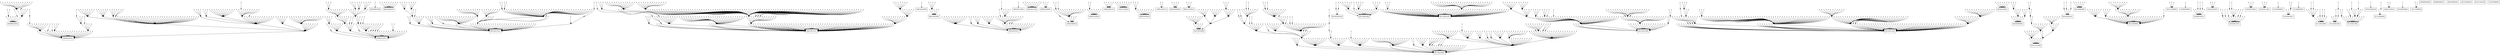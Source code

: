 digraph G {
node[shape=point];
concentrate=true;
"00000000010" -> "00000010010";
"00000000011" -> "00000010011";
"00000000100" -> "00000100110";
"00000000101" -> "00000100110";
"00000000110" -> "00000110110";
"00000000111" -> "00000110110";
"00000001000" -> "00010001000";
"00000001001" -> "00010001001";
"00000001010" -> "00000011010";
"00000001011" -> "00000011011";
"00000001100" -> "00010001110";
"00000001101" -> "00010001110";
"00000001110" -> "00000011110";
"00000001111" -> "00000011110";
"00000010000" -> "00010010000";
"00000010001" -> "00010010001";
"00000010100" -> "00010110010";
"00000010101" -> "00010110010";
"00000010110" -> "00000110010";
"00000010111" -> "00000110010";
"00000011000" -> "00010011000";
"00000011001" -> "00010011001";
"00000011010" -> "00010011010";
"00000011011" -> "00010011011";
"00000011100" -> "00010011010";
"00000011101" -> "00010011010";
"00000011110" -> "00010011010";
"00000011111" -> "00010011010";
"00000100000" -> "00000100001";
"00000100010" -> "00000110011";
"00000100011" -> "00000110011";
"00000100100" -> "00000100110";
"00000100101" -> "00000100111";
"00000100110" -> "00000110110";
"00000100111" -> "00000110111";
"00000101000" -> "00010001001";
"00000101001" -> "00010001001";
"00000101010" -> "00000011011";
"00000101011" -> "00000011011";
"00000101100" -> "00010101110";
"00000101101" -> "00010101111";
"00000101110" -> "00000111110";
"00000101111" -> "00000111111";
"00000110000" -> "00010110001";
"00000110001" -> "00010110001";
"00000110010" -> "00000110011";
"00000110100" -> "00010110010";
"00000110101" -> "00010110011";
"00000110110" -> "00000110010";
"00000110111" -> "00000110011";
"00000111000" -> "00010011001";
"00000111001" -> "00010011001";
"00000111010" -> "00010011011";
"00000111011" -> "00010011011";
"00000111100" -> "00010111010";
"00000111101" -> "00010111011";
"00000111110" -> "00010111010";
"00000111111" -> "00010111011";
"00001000000" -> "10001000000";
"00001000001" -> "10000000001";
"00001000010" -> "00001010010";
"00001000011" -> "00000010011";
"00001000100" -> "10001000110";
"00001000101" -> "10000000110";
"00001000110" -> "00001010110";
"00001000111" -> "00000010110";
"00001001000" -> "10010001000";
"00001001001" -> "10010001001";
"00001001010" -> "00000011010";
"00001001011" -> "00000011011";
"00001001100" -> "10010001110";
"00001001101" -> "10010001110";
"00001001110" -> "00000011110";
"00001001111" -> "00000011110";
"00001010000" -> "10011010000";
"00001010001" -> "10010010001";
"00001010011" -> "00000010011";
"00001010100" -> "10011010010";
"00001010101" -> "10010010010";
"00001010110" -> "00001010010";
"00001010111" -> "00000010010";
"00001011000" -> "10010011000";
"00001011001" -> "10010011001";
"00001011010" -> "00010011010";
"00001011011" -> "00010011011";
"00001011100" -> "10010011010";
"00001011101" -> "10010011010";
"00001011110" -> "00010011010";
"00001011111" -> "00010011010";
"00001100000" -> "10001000001";
"00001100001" -> "10000000001";
"00001100010" -> "00001010011";
"00001100011" -> "00000010011";
"00001100100" -> "10001100110";
"00001100101" -> "10000100111";
"00001100110" -> "00001110110";
"00001100111" -> "00000110111";
"00001101000" -> "10010001001";
"00001101001" -> "10010001001";
"00001101010" -> "00000011011";
"00001101011" -> "00000011011";
"00001101100" -> "10010001110";
"00001101101" -> "10010001111";
"00001101110" -> "00000011110";
"00001101111" -> "00000011111";
"00001110000" -> "10011010001";
"00001110001" -> "10010010001";
"00001110010" -> "00001010011";
"00001110011" -> "00000010011";
"00001110100" -> "10011110010";
"00001110101" -> "10010110011";
"00001110110" -> "00001110010";
"00001110111" -> "00000110011";
"00001111000" -> "10010011001";
"00001111001" -> "10010011001";
"00001111010" -> "00010011011";
"00001111011" -> "00010011011";
"00001111100" -> "10010011010";
"00001111101" -> "10010011011";
"00001111110" -> "00010011010";
"00001111111" -> "00010011011";
"00010000010" -> "00000010010";
"00010000011" -> "00000010011";
"00010000100" -> "00010000010";
"00010000101" -> "00010000010";
"00010000110" -> "00000010010";
"00010000111" -> "00000010010";
"00010001010" -> "00010011010";
"00010001011" -> "00010011011";
"00010001100" -> "00010001010";
"00010001101" -> "00010001010";
"00010001110" -> "00010011010";
"00010001111" -> "00010011010";
"00010010100" -> "00010010010";
"00010010101" -> "00010010010";
"00010010110" -> "00010010010";
"00010010111" -> "00010010010";
"00010011100" -> "00010011010";
"00010011101" -> "00010011010";
"00010011110" -> "00010011010";
"00010011111" -> "00010011010";
"00010100000" -> "00010000001";
"00010100001" -> "00010000001";
"00010100010" -> "00000010011";
"00010100011" -> "00000010011";
"00010100100" -> "00010100010";
"00010100101" -> "00010100011";
"00010100110" -> "00000110010";
"00010100111" -> "00000110011";
"00010101000" -> "00010001001";
"00010101001" -> "00010001001";
"00010101010" -> "00010011011";
"00010101011" -> "00010011011";
"00010101100" -> "00010001010";
"00010101101" -> "00010001011";
"00010101110" -> "00010011010";
"00010101111" -> "00010011011";
"00010110000" -> "00010010001";
"00010110001" -> "00010010001";
"00010110010" -> "00010010011";
"00010110011" -> "00010010011";
"00010110100" -> "00010110010";
"00010110101" -> "00010110011";
"00010110110" -> "00010110010";
"00010110111" -> "00010110011";
"00010111000" -> "00010011001";
"00010111001" -> "00010011001";
"00010111010" -> "00010011011";
"00010111011" -> "00010011011";
"00010111100" -> "00010011010";
"00010111101" -> "00010011011";
"00010111110" -> "00010011010";
"00010111111" -> "00010011011";
"00011000000" -> "10011000000";
"00011000001" -> "10010000001";
"00011000010" -> "00001010010";
"00011000011" -> "00000010011";
"00011000100" -> "10011000010";
"00011000101" -> "10010000010";
"00011000110" -> "00001010010";
"00011000111" -> "00000010010";
"00011001000" -> "10010001000";
"00011001001" -> "10010001001";
"00011001010" -> "00010011010";
"00011001011" -> "00010011011";
"00011001100" -> "10010001010";
"00011001101" -> "10010001010";
"00011001110" -> "00010011010";
"00011001111" -> "00010011010";
"00011010000" -> "10011010000";
"00011010001" -> "10010010001";
"00011010011" -> "00010010011";
"00011010100" -> "10011010010";
"00011010101" -> "10010010010";
"00011010110" -> "00011010010";
"00011010111" -> "00010010010";
"00011011000" -> "10010011000";
"00011011001" -> "10010011001";
"00011011010" -> "00010011010";
"00011011011" -> "00010011011";
"00011011100" -> "10010011010";
"00011011101" -> "10010011010";
"00011011110" -> "00010011010";
"00011011111" -> "00010011010";
"00011100000" -> "10011000001";
"00011100001" -> "10010000001";
"00011100010" -> "00001010011";
"00011100011" -> "00000010011";
"00011100100" -> "10011000010";
"00011100101" -> "10010000011";
"00011100110" -> "00001010010";
"00011100111" -> "00000010011";
"00011101000" -> "10010001001";
"00011101001" -> "10010001001";
"00011101010" -> "00010011011";
"00011101011" -> "00010011011";
"00011101100" -> "10010001010";
"00011101101" -> "10010001011";
"00011101110" -> "00010011010";
"00011101111" -> "00010011011";
"00011110000" -> "10011010001";
"00011110001" -> "10010010001";
"00011110010" -> "00011010011";
"00011110011" -> "00010010011";
"00011110100" -> "10011010010";
"00011110101" -> "10010010011";
"00011110110" -> "00011010010";
"00011110111" -> "00010010011";
"00011111000" -> "10010011001";
"00011111001" -> "10010011001";
"00011111010" -> "00010011011";
"00011111011" -> "00010011011";
"00011111100" -> "10010011010";
"00011111101" -> "10010011011";
"00011111110" -> "00010011010";
"00011111111" -> "00010011011";
"00100000010" -> "00100010000";
"00100000011" -> "00100010001";
"00100000100" -> "00100100100";
"00100000101" -> "00100100100";
"00100000110" -> "00100110110";
"00100000111" -> "00100110110";
"00100001000" -> "00110001000";
"00100001001" -> "00110001001";
"00100001010" -> "00100011000";
"00100001011" -> "00100011001";
"00100001100" -> "00110001100";
"00100001101" -> "00110001100";
"00100001110" -> "00100011110";
"00100001111" -> "00100011110";
"00100010000" -> "00110010000";
"00100010001" -> "00110010001";
"00100010010" -> "00100010000";
"00100010011" -> "00100010001";
"00100010100" -> "00110110000";
"00100010101" -> "00110110000";
"00100010110" -> "00100110010";
"00100010111" -> "00100110010";
"00100011000" -> "00110011000";
"00100011001" -> "00110011001";
"00100011010" -> "00110011000";
"00100011011" -> "00110011001";
"00100011100" -> "00110011000";
"00100011101" -> "00110011000";
"00100011110" -> "00110011010";
"00100011111" -> "00110011010";
"00100100000" -> "00100100001";
"00100100010" -> "00100110001";
"00100100011" -> "00100110001";
"00100100110" -> "00100110110";
"00100100111" -> "00100110111";
"00100101000" -> "00110001001";
"00100101001" -> "00110001001";
"00100101010" -> "00100011001";
"00100101011" -> "00100011001";
"00100101100" -> "00110101100";
"00100101101" -> "00110101101";
"00100101110" -> "00100111110";
"00100101111" -> "00100111111";
"00100110000" -> "00110110001";
"00100110001" -> "00110110001";
"00100110010" -> "00100110001";
"00100110011" -> "00100110001";
"00100110100" -> "00110110000";
"00100110101" -> "00110110001";
"00100110110" -> "00100110010";
"00100110111" -> "00100110011";
"00100111000" -> "00110011001";
"00100111001" -> "00110011001";
"00100111010" -> "00110011001";
"00100111011" -> "00110011001";
"00100111100" -> "00110111000";
"00100111101" -> "00110111001";
"00100111110" -> "00110111010";
"00100111111" -> "00110111011";
"00101000001" -> "00100000001";
"00101000010" -> "00101010000";
"00101000011" -> "00100010001";
"00101000101" -> "00100000100";
"00101000110" -> "00101010110";
"00101000111" -> "00100010110";
"00101001000" -> "00110001000";
"00101001001" -> "00110001001";
"00101001010" -> "00100011000";
"00101001011" -> "00100011001";
"00101001100" -> "00110001100";
"00101001101" -> "00110001100";
"00101001110" -> "00100011110";
"00101001111" -> "00100011110";
"00101010000" -> "00111010000";
"00101010001" -> "00110010001";
"00101010010" -> "00101010000";
"00101010011" -> "00100010001";
"00101010100" -> "00111010000";
"00101010101" -> "00110010000";
"00101010110" -> "00101010010";
"00101010111" -> "00100010010";
"00101011000" -> "00110011000";
"00101011001" -> "00110011001";
"00101011010" -> "00110011000";
"00101011011" -> "00110011001";
"00101011100" -> "00110011000";
"00101011101" -> "00110011000";
"00101011110" -> "00110011010";
"00101011111" -> "00110011010";
"00101100000" -> "00101000001";
"00101100001" -> "00100000001";
"00101100010" -> "00101010001";
"00101100011" -> "00100010001";
"00101100101" -> "00100100101";
"00101100110" -> "00101110110";
"00101100111" -> "00100110111";
"00101101000" -> "00110001001";
"00101101001" -> "00110001001";
"00101101010" -> "00100011001";
"00101101011" -> "00100011001";
"00101101100" -> "00110001100";
"00101101101" -> "00110001101";
"00101101110" -> "00100011110";
"00101101111" -> "00100011111";
"00101110000" -> "00111010001";
"00101110001" -> "00110010001";
"00101110010" -> "00101010001";
"00101110011" -> "00100010001";
"00101110100" -> "00111110000";
"00101110101" -> "00110110001";
"00101110110" -> "00101110010";
"00101110111" -> "00100110011";
"00101111000" -> "00110011001";
"00101111001" -> "00110011001";
"00101111010" -> "00110011001";
"00101111011" -> "00110011001";
"00101111100" -> "00110011000";
"00101111101" -> "00110011001";
"00101111110" -> "00110011010";
"00101111111" -> "00110011011";
"00110000010" -> "00100010000";
"00110000011" -> "00100010001";
"00110000100" -> "00110000000";
"00110000101" -> "00110000000";
"00110000110" -> "00100010010";
"00110000111" -> "00100010010";
"00110001010" -> "00110011000";
"00110001011" -> "00110011001";
"00110001100" -> "00110001000";
"00110001101" -> "00110001000";
"00110001110" -> "00110011010";
"00110001111" -> "00110011010";
"00110010010" -> "00110010000";
"00110010011" -> "00110010001";
"00110010100" -> "00110010000";
"00110010101" -> "00110010000";
"00110010110" -> "00110010010";
"00110010111" -> "00110010010";
"00110011010" -> "00110011000";
"00110011011" -> "00110011001";
"00110011100" -> "00110011000";
"00110011101" -> "00110011000";
"00110011110" -> "00110011010";
"00110011111" -> "00110011010";
"00110100000" -> "00110000001";
"00110100001" -> "00110000001";
"00110100010" -> "00100010001";
"00110100011" -> "00100010001";
"00110100100" -> "00110100000";
"00110100101" -> "00110100001";
"00110100110" -> "00100110010";
"00110100111" -> "00100110011";
"00110101000" -> "00110001001";
"00110101001" -> "00110001001";
"00110101010" -> "00110011001";
"00110101011" -> "00110011001";
"00110101100" -> "00110001000";
"00110101101" -> "00110001001";
"00110101110" -> "00110011010";
"00110101111" -> "00110011011";
"00110110000" -> "00110010001";
"00110110001" -> "00110010001";
"00110110010" -> "00110010001";
"00110110011" -> "00110010001";
"00110110100" -> "00110110000";
"00110110101" -> "00110110001";
"00110110110" -> "00110110010";
"00110110111" -> "00110110011";
"00110111000" -> "00110011001";
"00110111001" -> "00110011001";
"00110111010" -> "00110011001";
"00110111011" -> "00110011001";
"00110111100" -> "00110011000";
"00110111101" -> "00110011001";
"00110111110" -> "00110011010";
"00110111111" -> "00110011011";
"00111000001" -> "00110000001";
"00111000010" -> "00101010000";
"00111000011" -> "00100010001";
"00111000100" -> "00111000000";
"00111000101" -> "00110000000";
"00111000110" -> "00101010010";
"00111000111" -> "00100010010";
"00111001000" -> "00110001000";
"00111001001" -> "00110001001";
"00111001010" -> "00110011000";
"00111001011" -> "00110011001";
"00111001100" -> "00110001000";
"00111001101" -> "00110001000";
"00111001110" -> "00110011010";
"00111001111" -> "00110011010";
"00111010001" -> "00110010001";
"00111010010" -> "00111010000";
"00111010011" -> "00110010001";
"00111010100" -> "00111010000";
"00111010101" -> "00110010000";
"00111010110" -> "00111010010";
"00111010111" -> "00110010010";
"00111011000" -> "00110011000";
"00111011001" -> "00110011001";
"00111011010" -> "00110011000";
"00111011011" -> "00110011001";
"00111011100" -> "00110011000";
"00111011101" -> "00110011000";
"00111011110" -> "00110011010";
"00111011111" -> "00110011010";
"00111100000" -> "00111000001";
"00111100001" -> "00110000001";
"00111100010" -> "00101010001";
"00111100011" -> "00100010001";
"00111100100" -> "00111000000";
"00111100101" -> "00110000001";
"00111100110" -> "00101010010";
"00111100111" -> "00100010011";
"00111101000" -> "00110001001";
"00111101001" -> "00110001001";
"00111101010" -> "00110011001";
"00111101011" -> "00110011001";
"00111101100" -> "00110001000";
"00111101101" -> "00110001001";
"00111101110" -> "00110011010";
"00111101111" -> "00110011011";
"00111110000" -> "00111010001";
"00111110001" -> "00110010001";
"00111110010" -> "00111010001";
"00111110011" -> "00110010001";
"00111110100" -> "00111010000";
"00111110101" -> "00110010001";
"00111110110" -> "00111010010";
"00111110111" -> "00110010011";
"00111111000" -> "00110011001";
"00111111001" -> "00110011001";
"00111111010" -> "00110011001";
"00111111011" -> "00110011001";
"00111111100" -> "00110011000";
"00111111101" -> "00110011001";
"00111111110" -> "00110011010";
"00111111111" -> "00110011011";
"01000000000" -> "01000000001";
"01000000010" -> "01000010011";
"01000000011" -> "01000010011";
"01000000100" -> "01000100110";
"01000000101" -> "01000100111";
"01000000110" -> "01000110110";
"01000000111" -> "01000110111";
"01000001000" -> "01010001001";
"01000001001" -> "01010001001";
"01000001010" -> "01000011011";
"01000001011" -> "01000011011";
"01000001100" -> "01010001110";
"01000001101" -> "01010001111";
"01000001110" -> "01000011110";
"01000001111" -> "01000011111";
"01000010000" -> "01010010001";
"01000010001" -> "01010010001";
"01000010010" -> "01000010011";
"01000010100" -> "01010110010";
"01000010101" -> "01010110011";
"01000010110" -> "01000110010";
"01000010111" -> "01000110011";
"01000011000" -> "01010011001";
"01000011001" -> "01010011001";
"01000011010" -> "01010011011";
"01000011011" -> "01010011011";
"01000011100" -> "01010011010";
"01000011101" -> "01010011011";
"01000011110" -> "01010011010";
"01000011111" -> "01010011011";
"01000100000" -> "00000100001";
"01000100001" -> "00000100001";
"01000100010" -> "00000110011";
"01000100011" -> "00000110011";
"01000100100" -> "00000100111";
"01000100101" -> "00000100111";
"01000100110" -> "00000110111";
"01000100111" -> "00000110111";
"01000101000" -> "00010001001";
"01000101001" -> "00010001001";
"01000101010" -> "00000011011";
"01000101011" -> "00000011011";
"01000101100" -> "00010101111";
"01000101101" -> "00010101111";
"01000101110" -> "00000111111";
"01000101111" -> "00000111111";
"01000110000" -> "00010110001";
"01000110001" -> "00010110001";
"01000110010" -> "00000110011";
"01000110011" -> "00000110011";
"01000110100" -> "00010110011";
"01000110101" -> "00010110011";
"01000110110" -> "00000110011";
"01000110111" -> "00000110011";
"01000111000" -> "00010011001";
"01000111001" -> "00010011001";
"01000111010" -> "00010011011";
"01000111011" -> "00010011011";
"01000111100" -> "00010111011";
"01000111101" -> "00010111011";
"01000111110" -> "00010111011";
"01000111111" -> "00010111011";
"01001000000" -> "10001000001";
"01001000001" -> "10000000001";
"01001000010" -> "00001010011";
"01001000011" -> "00000010011";
"01001000100" -> "10001000110";
"01001000101" -> "10000000111";
"01001000110" -> "00001010110";
"01001000111" -> "00000010111";
"01001001000" -> "10010001001";
"01001001001" -> "10010001001";
"01001001010" -> "00000011011";
"01001001011" -> "00000011011";
"01001001100" -> "10010001110";
"01001001101" -> "10010001111";
"01001001110" -> "00000011110";
"01001001111" -> "00000011111";
"01001010000" -> "10011010001";
"01001010001" -> "10010010001";
"01001010010" -> "00001010011";
"01001010011" -> "00000010011";
"01001010100" -> "10011010010";
"01001010101" -> "10010010011";
"01001010110" -> "00001010010";
"01001010111" -> "00000010011";
"01001011000" -> "10010011001";
"01001011001" -> "10010011001";
"01001011010" -> "00010011011";
"01001011011" -> "00010011011";
"01001011100" -> "10010011010";
"01001011101" -> "10010011011";
"01001011110" -> "00010011010";
"01001011111" -> "00010011011";
"01001100000" -> "10001000001";
"01001100001" -> "10000000001";
"01001100010" -> "00001010011";
"01001100011" -> "00000010011";
"01001100100" -> "10001100111";
"01001100101" -> "10000100111";
"01001100110" -> "00001110111";
"01001100111" -> "00000110111";
"01001101000" -> "10010001001";
"01001101001" -> "10010001001";
"01001101010" -> "00000011011";
"01001101011" -> "00000011011";
"01001101100" -> "10010001111";
"01001101101" -> "10010001111";
"01001101110" -> "00000011111";
"01001101111" -> "00000011111";
"01001110000" -> "10011010001";
"01001110001" -> "10010010001";
"01001110010" -> "00001010011";
"01001110011" -> "00000010011";
"01001110100" -> "10011110011";
"01001110101" -> "10010110011";
"01001110110" -> "00001110011";
"01001110111" -> "00000110011";
"01001111000" -> "10010011001";
"01001111001" -> "10010011001";
"01001111010" -> "00010011011";
"01001111011" -> "00010011011";
"01001111100" -> "10010011011";
"01001111101" -> "10010011011";
"01001111110" -> "00010011011";
"01001111111" -> "00010011011";
"01010000000" -> "01010000001";
"01010000010" -> "01000010011";
"01010000011" -> "01000010011";
"01010000100" -> "01010000010";
"01010000101" -> "01010000011";
"01010000110" -> "01000010010";
"01010000111" -> "01000010011";
"01010001000" -> "01010001001";
"01010001010" -> "01010011011";
"01010001011" -> "01010011011";
"01010001100" -> "01010001010";
"01010001101" -> "01010001011";
"01010001110" -> "01010011010";
"01010001111" -> "01010011011";
"01010010000" -> "01010010001";
"01010010010" -> "01010010011";
"01010010100" -> "01010010010";
"01010010101" -> "01010010011";
"01010010110" -> "01010010010";
"01010010111" -> "01010010011";
"01010011000" -> "01010011001";
"01010011010" -> "01010011011";
"01010011100" -> "01010011010";
"01010011101" -> "01010011011";
"01010011110" -> "01010011010";
"01010011111" -> "01010011011";
"01010100000" -> "00010000001";
"01010100001" -> "00010000001";
"01010100010" -> "00000010011";
"01010100011" -> "00000010011";
"01010100100" -> "00010100011";
"01010100101" -> "00010100011";
"01010100110" -> "00000110011";
"01010100111" -> "00000110011";
"01010101000" -> "00010001001";
"01010101001" -> "00010001001";
"01010101010" -> "00010011011";
"01010101011" -> "00010011011";
"01010101100" -> "00010001011";
"01010101101" -> "00010001011";
"01010101110" -> "00010011011";
"01010101111" -> "00010011011";
"01010110000" -> "00010010001";
"01010110001" -> "00010010001";
"01010110010" -> "00010010011";
"01010110011" -> "00010010011";
"01010110100" -> "00010110011";
"01010110101" -> "00010110011";
"01010110110" -> "00010110011";
"01010110111" -> "00010110011";
"01010111000" -> "00010011001";
"01010111001" -> "00010011001";
"01010111010" -> "00010011011";
"01010111011" -> "00010011011";
"01010111100" -> "00010011011";
"01010111101" -> "00010011011";
"01010111110" -> "00010011011";
"01010111111" -> "00010011011";
"01011000000" -> "10011000001";
"01011000001" -> "10010000001";
"01011000010" -> "00001010011";
"01011000011" -> "00000010011";
"01011000100" -> "10011000010";
"01011000101" -> "10010000011";
"01011000110" -> "00001010010";
"01011000111" -> "00000010011";
"01011001000" -> "10010001001";
"01011001001" -> "10010001001";
"01011001010" -> "00010011011";
"01011001011" -> "00010011011";
"01011001100" -> "10010001010";
"01011001101" -> "10010001011";
"01011001110" -> "00010011010";
"01011001111" -> "00010011011";
"01011010000" -> "10011010001";
"01011010001" -> "10010010001";
"01011010010" -> "00011010011";
"01011010011" -> "00010010011";
"01011010100" -> "10011010010";
"01011010101" -> "10010010011";
"01011010110" -> "00011010010";
"01011010111" -> "00010010011";
"01011011000" -> "10010011001";
"01011011001" -> "10010011001";
"01011011010" -> "00010011011";
"01011011011" -> "00010011011";
"01011011100" -> "10010011010";
"01011011101" -> "10010011011";
"01011011110" -> "00010011010";
"01011011111" -> "00010011011";
"01011100000" -> "10011000001";
"01011100001" -> "10010000001";
"01011100010" -> "00001010011";
"01011100011" -> "00000010011";
"01011100100" -> "10011000011";
"01011100101" -> "10010000011";
"01011100110" -> "00001010011";
"01011100111" -> "00000010011";
"01011101000" -> "10010001001";
"01011101001" -> "10010001001";
"01011101010" -> "00010011011";
"01011101011" -> "00010011011";
"01011101100" -> "10010001011";
"01011101101" -> "10010001011";
"01011101110" -> "00010011011";
"01011101111" -> "00010011011";
"01011110000" -> "10011010001";
"01011110001" -> "10010010001";
"01011110010" -> "00011010011";
"01011110011" -> "00010010011";
"01011110100" -> "10011010011";
"01011110101" -> "10010010011";
"01011110110" -> "00011010011";
"01011110111" -> "00010010011";
"01011111000" -> "10010011001";
"01011111001" -> "10010011001";
"01011111010" -> "00010011011";
"01011111011" -> "00010011011";
"01011111100" -> "10010011011";
"01011111101" -> "10010011011";
"01011111110" -> "00010011011";
"01011111111" -> "00010011011";
"01100000000" -> "01100000001";
"01100000010" -> "01100010001";
"01100000011" -> "01100010001";
"01100000100" -> "01100100100";
"01100000101" -> "01100100101";
"01100000110" -> "01100110110";
"01100000111" -> "01100110111";
"01100001000" -> "01110001001";
"01100001001" -> "01110001001";
"01100001010" -> "01100011001";
"01100001011" -> "01100011001";
"01100001100" -> "01110001100";
"01100001101" -> "01110001101";
"01100001110" -> "01100011110";
"01100001111" -> "01100011111";
"01100010000" -> "01110010001";
"01100010001" -> "01110010001";
"01100010010" -> "01100010001";
"01100010011" -> "01100010001";
"01100010100" -> "01110110000";
"01100010101" -> "01110110001";
"01100010110" -> "01100110010";
"01100010111" -> "01100110011";
"01100011000" -> "01110011001";
"01100011001" -> "01110011001";
"01100011010" -> "01110011001";
"01100011011" -> "01110011001";
"01100011100" -> "01110011000";
"01100011101" -> "01110011001";
"01100011110" -> "01110011010";
"01100011111" -> "01110011011";
"01100100000" -> "00100100001";
"01100100001" -> "00100100001";
"01100100010" -> "00100110001";
"01100100011" -> "00100110001";
"01100100100" -> "00100100101";
"01100100101" -> "00100100101";
"01100100110" -> "00100110111";
"01100100111" -> "00100110111";
"01100101000" -> "00110001001";
"01100101001" -> "00110001001";
"01100101010" -> "00100011001";
"01100101011" -> "00100011001";
"01100101100" -> "00110101101";
"01100101101" -> "00110101101";
"01100101110" -> "00100111111";
"01100101111" -> "00100111111";
"01100110000" -> "00110110001";
"01100110001" -> "00110110001";
"01100110010" -> "00100110001";
"01100110011" -> "00100110001";
"01100110100" -> "00110110001";
"01100110101" -> "00110110001";
"01100110110" -> "00100110011";
"01100110111" -> "00100110011";
"01100111000" -> "00110011001";
"01100111001" -> "00110011001";
"01100111010" -> "00110011001";
"01100111011" -> "00110011001";
"01100111100" -> "00110111001";
"01100111101" -> "00110111001";
"01100111110" -> "00110111011";
"01100111111" -> "00110111011";
"01101000000" -> "00101000001";
"01101000001" -> "00100000001";
"01101000010" -> "00101010001";
"01101000011" -> "00100010001";
"01101000100" -> "00101000100";
"01101000101" -> "00100000101";
"01101000110" -> "00101010110";
"01101000111" -> "00100010111";
"01101001000" -> "00110001001";
"01101001001" -> "00110001001";
"01101001010" -> "00100011001";
"01101001011" -> "00100011001";
"01101001100" -> "00110001100";
"01101001101" -> "00110001101";
"01101001110" -> "00100011110";
"01101001111" -> "00100011111";
"01101010000" -> "00111010001";
"01101010001" -> "00110010001";
"01101010010" -> "00101010001";
"01101010011" -> "00100010001";
"01101010100" -> "00111010000";
"01101010101" -> "00110010001";
"01101010110" -> "00101010010";
"01101010111" -> "00100010011";
"01101011000" -> "00110011001";
"01101011001" -> "00110011001";
"01101011010" -> "00110011001";
"01101011011" -> "00110011001";
"01101011100" -> "00110011000";
"01101011101" -> "00110011001";
"01101011110" -> "00110011010";
"01101011111" -> "00110011011";
"01101100000" -> "00101000001";
"01101100001" -> "00100000001";
"01101100010" -> "00101010001";
"01101100011" -> "00100010001";
"01101100100" -> "00101100101";
"01101100101" -> "00100100101";
"01101100110" -> "00101110111";
"01101100111" -> "00100110111";
"01101101000" -> "00110001001";
"01101101001" -> "00110001001";
"01101101010" -> "00100011001";
"01101101011" -> "00100011001";
"01101101100" -> "00110001101";
"01101101101" -> "00110001101";
"01101101110" -> "00100011111";
"01101101111" -> "00100011111";
"01101110000" -> "00111010001";
"01101110001" -> "00110010001";
"01101110010" -> "00101010001";
"01101110011" -> "00100010001";
"01101110100" -> "00111110001";
"01101110101" -> "00110110001";
"01101110110" -> "00101110011";
"01101110111" -> "00100110011";
"01101111000" -> "00110011001";
"01101111001" -> "00110011001";
"01101111010" -> "00110011001";
"01101111011" -> "00110011001";
"01101111100" -> "00110011001";
"01101111101" -> "00110011001";
"01101111110" -> "00110011011";
"01101111111" -> "00110011011";
"01110000000" -> "01110000001";
"01110000010" -> "01100010001";
"01110000011" -> "01100010001";
"01110000100" -> "01110000000";
"01110000101" -> "01110000001";
"01110000110" -> "01100010010";
"01110000111" -> "01100010011";
"01110001000" -> "01110001001";
"01110001010" -> "01110011001";
"01110001011" -> "01110011001";
"01110001100" -> "01110001000";
"01110001101" -> "01110001001";
"01110001110" -> "01110011010";
"01110001111" -> "01110011011";
"01110010000" -> "01110010001";
"01110010010" -> "01110010001";
"01110010011" -> "01110010001";
"01110010100" -> "01110010000";
"01110010101" -> "01110010001";
"01110010110" -> "01110010010";
"01110010111" -> "01110010011";
"01110011000" -> "01110011001";
"01110011010" -> "01110011001";
"01110011011" -> "01110011001";
"01110011100" -> "01110011000";
"01110011101" -> "01110011001";
"01110011110" -> "01110011010";
"01110011111" -> "01110011011";
"01110100000" -> "00110000001";
"01110100001" -> "00110000001";
"01110100010" -> "00100010001";
"01110100011" -> "00100010001";
"01110100100" -> "00110100001";
"01110100101" -> "00110100001";
"01110100110" -> "00100110011";
"01110100111" -> "00100110011";
"01110101000" -> "00110001001";
"01110101001" -> "00110001001";
"01110101010" -> "00110011001";
"01110101011" -> "00110011001";
"01110101100" -> "00110001001";
"01110101101" -> "00110001001";
"01110101110" -> "00110011011";
"01110101111" -> "00110011011";
"01110110000" -> "00110010001";
"01110110001" -> "00110010001";
"01110110010" -> "00110010001";
"01110110011" -> "00110010001";
"01110110100" -> "00110110001";
"01110110101" -> "00110110001";
"01110110110" -> "00110110011";
"01110110111" -> "00110110011";
"01110111000" -> "00110011001";
"01110111001" -> "00110011001";
"01110111010" -> "00110011001";
"01110111011" -> "00110011001";
"01110111100" -> "00110011001";
"01110111101" -> "00110011001";
"01110111110" -> "00110011011";
"01110111111" -> "00110011011";
"01111000000" -> "00111000001";
"01111000001" -> "00110000001";
"01111000010" -> "00101010001";
"01111000011" -> "00100010001";
"01111000100" -> "00111000000";
"01111000101" -> "00110000001";
"01111000110" -> "00101010010";
"01111000111" -> "00100010011";
"01111001000" -> "00110001001";
"01111001001" -> "00110001001";
"01111001010" -> "00110011001";
"01111001011" -> "00110011001";
"01111001100" -> "00110001000";
"01111001101" -> "00110001001";
"01111001110" -> "00110011010";
"01111001111" -> "00110011011";
"01111010000" -> "00111010001";
"01111010001" -> "00110010001";
"01111010010" -> "00111010001";
"01111010011" -> "00110010001";
"01111010100" -> "00111010000";
"01111010101" -> "00110010001";
"01111010110" -> "00111010010";
"01111010111" -> "00110010011";
"01111011000" -> "00110011001";
"01111011001" -> "00110011001";
"01111011010" -> "00110011001";
"01111011011" -> "00110011001";
"01111011100" -> "00110011000";
"01111011101" -> "00110011001";
"01111011110" -> "00110011010";
"01111011111" -> "00110011011";
"01111100000" -> "00111000001";
"01111100001" -> "00110000001";
"01111100010" -> "00101010001";
"01111100011" -> "00100010001";
"01111100100" -> "00111000001";
"01111100101" -> "00110000001";
"01111100110" -> "00101010011";
"01111100111" -> "00100010011";
"01111101000" -> "00110001001";
"01111101001" -> "00110001001";
"01111101010" -> "00110011001";
"01111101011" -> "00110011001";
"01111101100" -> "00110001001";
"01111101101" -> "00110001001";
"01111101110" -> "00110011011";
"01111101111" -> "00110011011";
"01111110000" -> "00111010001";
"01111110001" -> "00110010001";
"01111110010" -> "00111010001";
"01111110011" -> "00110010001";
"01111110100" -> "00111010001";
"01111110101" -> "00110010001";
"01111110110" -> "00111010011";
"01111110111" -> "00110010011";
"01111111000" -> "00110011001";
"01111111001" -> "00110011001";
"01111111010" -> "00110011001";
"01111111011" -> "00110011001";
"01111111100" -> "00110011001";
"01111111101" -> "00110011001";
"01111111110" -> "00110011011";
"01111111111" -> "00110011011";
"10000000000" -> "10000000010";
"10000000001" -> "10000000011";
"10000000010" -> "00000000010";
"10000000011" -> "00000000011";
"10000000100" -> "10000100110";
"10000000101" -> "10000100110";
"10000000110" -> "00000100110";
"10000000111" -> "00000100110";
"10000001000" -> "10010001010";
"10000001001" -> "10010001011";
"10000001010" -> "00000001010";
"10000001011" -> "00000001011";
"10000001100" -> "10010001110";
"10000001101" -> "10010001110";
"10000001110" -> "00000001110";
"10000001111" -> "00000001110";
"10000010000" -> "10010000010";
"10000010001" -> "10010000011";
"10000010010" -> "00000010010";
"10000010011" -> "00000010011";
"10000010100" -> "10010100010";
"10000010101" -> "10010100010";
"10000010110" -> "00000110010";
"10000010111" -> "00000110010";
"10000011000" -> "10010001010";
"10000011001" -> "10010001011";
"10000011010" -> "00010011010";
"10000011011" -> "00010011011";
"10000011100" -> "10010001010";
"10000011101" -> "10010001010";
"10000011110" -> "00010011010";
"10000011111" -> "00010011010";
"10000100000" -> "10000100011";
"10000100001" -> "10000100011";
"10000100010" -> "00000100011";
"10000100011" -> "00000100011";
"10000100100" -> "10000100110";
"10000100101" -> "10000100111";
"10000100110" -> "00000100110";
"10000100111" -> "00000100111";
"10000101000" -> "10010001011";
"10000101001" -> "10010001011";
"10000101010" -> "00000001011";
"10000101011" -> "00000001011";
"10000101100" -> "10010101110";
"10000101101" -> "10010101111";
"10000101110" -> "00000101110";
"10000101111" -> "00000101111";
"10000110000" -> "10010100011";
"10000110001" -> "10010100011";
"10000110010" -> "00000110011";
"10000110011" -> "00000110011";
"10000110100" -> "10010100010";
"10000110101" -> "10010100011";
"10000110110" -> "00000110010";
"10000110111" -> "00000110011";
"10000111000" -> "10010001011";
"10000111001" -> "10010001011";
"10000111010" -> "00010011011";
"10000111011" -> "00010011011";
"10000111100" -> "10010101010";
"10000111101" -> "10010101011";
"10000111110" -> "00010111010";
"10000111111" -> "00010111011";
"10001000000" -> "10001000010";
"10001000001" -> "10000000011";
"10001000011" -> "10000000011";
"10001000100" -> "10001000110";
"10001000101" -> "10000000110";
"10001000111" -> "10000000110";
"10001001000" -> "10010001010";
"10001001001" -> "10010001011";
"10001001010" -> "10000001010";
"10001001011" -> "10000001011";
"10001001100" -> "10010001110";
"10001001101" -> "10010001110";
"10001001110" -> "10000001110";
"10001001111" -> "10000001110";
"10001010000" -> "10011000010";
"10001010001" -> "10010000011";
"10001010011" -> "10000010011";
"10001010100" -> "10011000010";
"10001010101" -> "10010000010";
"10001010110" -> "10001010010";
"10001010111" -> "10000010010";
"10001011000" -> "10010001010";
"10001011001" -> "10010001011";
"10001011010" -> "10010011010";
"10001011011" -> "10010011011";
"10001011100" -> "10010001010";
"10001011101" -> "10010001010";
"10001011110" -> "10010011010";
"10001011111" -> "10010011010";
"10001100000" -> "10001000011";
"10001100001" -> "10000000011";
"10001100010" -> "10001000011";
"10001100011" -> "10000000011";
"10001100100" -> "10001100110";
"10001100101" -> "10000100111";
"10001100111" -> "10000100111";
"10001101000" -> "10010001011";
"10001101001" -> "10010001011";
"10001101010" -> "10000001011";
"10001101011" -> "10000001011";
"10001101100" -> "10010001110";
"10001101101" -> "10010001111";
"10001101110" -> "10000001110";
"10001101111" -> "10000001111";
"10001110000" -> "10011000011";
"10001110001" -> "10010000011";
"10001110010" -> "10001010011";
"10001110011" -> "10000010011";
"10001110100" -> "10011100010";
"10001110101" -> "10010100011";
"10001110110" -> "10001110010";
"10001110111" -> "10000110011";
"10001111000" -> "10010001011";
"10001111001" -> "10010001011";
"10001111010" -> "10010011011";
"10001111011" -> "10010011011";
"10001111100" -> "10010001010";
"10001111101" -> "10010001011";
"10001111110" -> "10010011010";
"10001111111" -> "10010011011";
"10010000000" -> "10010000010";
"10010000001" -> "10010000011";
"10010000010" -> "00000000010";
"10010000011" -> "00000000011";
"10010000100" -> "10010000010";
"10010000101" -> "10010000010";
"10010000110" -> "00000000010";
"10010000111" -> "00000000010";
"10010001000" -> "10010001010";
"10010001001" -> "10010001011";
"10010001010" -> "00010001010";
"10010001011" -> "00010001011";
"10010001100" -> "10010001010";
"10010001101" -> "10010001010";
"10010001110" -> "00010001010";
"10010001111" -> "00010001010";
"10010010000" -> "10010000010";
"10010010001" -> "10010000011";
"10010010010" -> "00010010010";
"10010010011" -> "00010010011";
"10010010100" -> "10010000010";
"10010010101" -> "10010000010";
"10010010110" -> "00010010010";
"10010010111" -> "00010010010";
"10010011000" -> "10010001010";
"10010011001" -> "10010001011";
"10010011010" -> "00010011010";
"10010011011" -> "00010011011";
"10010011100" -> "10010001010";
"10010011101" -> "10010001010";
"10010011110" -> "00010011010";
"10010011111" -> "00010011010";
"10010100000" -> "10010000011";
"10010100001" -> "10010000011";
"10010100010" -> "00000000011";
"10010100011" -> "00000000011";
"10010100100" -> "10010100010";
"10010100101" -> "10010100011";
"10010100110" -> "00000100010";
"10010100111" -> "00000100011";
"10010101000" -> "10010001011";
"10010101001" -> "10010001011";
"10010101010" -> "00010001011";
"10010101011" -> "00010001011";
"10010101100" -> "10010001010";
"10010101101" -> "10010001011";
"10010101110" -> "00010001010";
"10010101111" -> "00010001011";
"10010110000" -> "10010000011";
"10010110001" -> "10010000011";
"10010110010" -> "00010010011";
"10010110011" -> "00010010011";
"10010110100" -> "10010100010";
"10010110101" -> "10010100011";
"10010110110" -> "00010110010";
"10010110111" -> "00010110011";
"10010111000" -> "10010001011";
"10010111001" -> "10010001011";
"10010111010" -> "00010011011";
"10010111011" -> "00010011011";
"10010111100" -> "10010001010";
"10010111101" -> "10010001011";
"10010111110" -> "00010011010";
"10010111111" -> "00010011011";
"10011000000" -> "10011000010";
"10011000001" -> "10010000011";
"10011000010" -> "10001000010";
"10011000011" -> "10000000011";
"10011000100" -> "10011000010";
"10011000101" -> "10010000010";
"10011000110" -> "10001000010";
"10011000111" -> "10000000010";
"10011001000" -> "10010001010";
"10011001001" -> "10010001011";
"10011001010" -> "10010001010";
"10011001011" -> "10010001011";
"10011001100" -> "10010001010";
"10011001101" -> "10010001010";
"10011001110" -> "10010001010";
"10011001111" -> "10010001010";
"10011010000" -> "10011000010";
"10011010001" -> "10010000011";
"10011010011" -> "10010010011";
"10011010100" -> "10011000010";
"10011010101" -> "10010000010";
"10011010110" -> "10011010010";
"10011010111" -> "10010010010";
"10011011000" -> "10010001010";
"10011011001" -> "10010001011";
"10011011010" -> "10010011010";
"10011011011" -> "10010011011";
"10011011100" -> "10010001010";
"10011011101" -> "10010001010";
"10011011110" -> "10010011010";
"10011011111" -> "10010011010";
"10011100000" -> "10011000011";
"10011100001" -> "10010000011";
"10011100010" -> "10001000011";
"10011100011" -> "10000000011";
"10011100100" -> "10011000010";
"10011100101" -> "10010000011";
"10011100110" -> "10001000010";
"10011100111" -> "10000000011";
"10011101000" -> "10010001011";
"10011101001" -> "10010001011";
"10011101010" -> "10010001011";
"10011101011" -> "10010001011";
"10011101100" -> "10010001010";
"10011101101" -> "10010001011";
"10011101110" -> "10010001010";
"10011101111" -> "10010001011";
"10011110000" -> "10011000011";
"10011110001" -> "10010000011";
"10011110010" -> "10011010011";
"10011110011" -> "10010010011";
"10011110100" -> "10011000010";
"10011110101" -> "10010000011";
"10011110110" -> "10011010010";
"10011110111" -> "10010010011";
"10011111000" -> "10010001011";
"10011111001" -> "10010001011";
"10011111010" -> "10010011011";
"10011111011" -> "10010011011";
"10011111100" -> "10010001010";
"10011111101" -> "10010001011";
"10011111110" -> "10010011010";
"10011111111" -> "10010011011";
"10100000000" -> "00100000000";
"10100000001" -> "00100000001";
"10100000010" -> "00100000010";
"10100000011" -> "00100000011";
"10100000100" -> "00100100110";
"10100000101" -> "00100100110";
"10100000110" -> "00100100110";
"10100000111" -> "00100100110";
"10100001000" -> "00110001000";
"10100001001" -> "00110001001";
"10100001010" -> "00100001010";
"10100001011" -> "00100001011";
"10100001100" -> "00110001110";
"10100001101" -> "00110001110";
"10100001110" -> "00100001110";
"10100001111" -> "00100001110";
"10100010000" -> "00110000000";
"10100010001" -> "00110000001";
"10100010010" -> "00100010010";
"10100010011" -> "00100010011";
"10100010100" -> "00110100010";
"10100010101" -> "00110100010";
"10100010110" -> "00100110010";
"10100010111" -> "00100110010";
"10100011000" -> "00110001000";
"10100011001" -> "00110001001";
"10100011010" -> "00110011010";
"10100011011" -> "00110011011";
"10100011100" -> "00110001010";
"10100011101" -> "00110001010";
"10100011110" -> "00110011010";
"10100011111" -> "00110011010";
"10100100000" -> "00100100001";
"10100100001" -> "00100100001";
"10100100010" -> "00100100011";
"10100100011" -> "00100100011";
"10100100100" -> "00100100110";
"10100100101" -> "00100100111";
"10100100110" -> "00100100110";
"10100100111" -> "00100100111";
"10100101000" -> "00110001001";
"10100101001" -> "00110001001";
"10100101010" -> "00100001011";
"10100101011" -> "00100001011";
"10100101100" -> "00110101110";
"10100101101" -> "00110101111";
"10100101110" -> "00100101110";
"10100101111" -> "00100101111";
"10100110000" -> "00110100001";
"10100110001" -> "00110100001";
"10100110010" -> "00100110011";
"10100110011" -> "00100110011";
"10100110100" -> "00110100010";
"10100110101" -> "00110100011";
"10100110110" -> "00100110010";
"10100110111" -> "00100110011";
"10100111000" -> "00110001001";
"10100111001" -> "00110001001";
"10100111010" -> "00110011011";
"10100111011" -> "00110011011";
"10100111100" -> "00110101010";
"10100111101" -> "00110101011";
"10100111110" -> "00110111010";
"10100111111" -> "00110111011";
"10101000001" -> "10100000001";
"10101000010" -> "00101000010";
"10101000011" -> "00100000011";
"10101000100" -> "10101000110";
"10101000101" -> "10100000110";
"10101000110" -> "00101000110";
"10101000111" -> "00100000110";
"10101001000" -> "10110001000";
"10101001001" -> "10110001001";
"10101001010" -> "00100001010";
"10101001011" -> "00100001011";
"10101001100" -> "10110001110";
"10101001101" -> "10110001110";
"10101001110" -> "00100001110";
"10101001111" -> "00100001110";
"10101010000" -> "10111000000";
"10101010001" -> "10110000001";
"10101010010" -> "00101010010";
"10101010011" -> "00100010011";
"10101010100" -> "10111000010";
"10101010101" -> "10110000010";
"10101010110" -> "00101010010";
"10101010111" -> "00100010010";
"10101011000" -> "10110001000";
"10101011001" -> "10110001001";
"10101011010" -> "00110011010";
"10101011011" -> "00110011011";
"10101011100" -> "10110001010";
"10101011101" -> "10110001010";
"10101011110" -> "00110011010";
"10101011111" -> "00110011010";
"10101100000" -> "10101000001";
"10101100001" -> "10100000001";
"10101100010" -> "00101000011";
"10101100011" -> "00100000011";
"10101100100" -> "10101100110";
"10101100101" -> "10100100111";
"10101100110" -> "00101100110";
"10101100111" -> "00100100111";
"10101101000" -> "10110001001";
"10101101001" -> "10110001001";
"10101101010" -> "00100001011";
"10101101011" -> "00100001011";
"10101101100" -> "10110001110";
"10101101101" -> "10110001111";
"10101101110" -> "00100001110";
"10101101111" -> "00100001111";
"10101110000" -> "10111000001";
"10101110001" -> "10110000001";
"10101110010" -> "00101010011";
"10101110011" -> "00100010011";
"10101110100" -> "10111100010";
"10101110101" -> "10110100011";
"10101110110" -> "00101110010";
"10101110111" -> "00100110011";
"10101111000" -> "10110001001";
"10101111001" -> "10110001001";
"10101111010" -> "00110011011";
"10101111011" -> "00110011011";
"10101111100" -> "10110001010";
"10101111101" -> "10110001011";
"10101111110" -> "00110011010";
"10101111111" -> "00110011011";
"10110000000" -> "00110000000";
"10110000001" -> "00110000001";
"10110000010" -> "00100000010";
"10110000011" -> "00100000011";
"10110000100" -> "00110000010";
"10110000101" -> "00110000010";
"10110000110" -> "00100000010";
"10110000111" -> "00100000010";
"10110001000" -> "00110001000";
"10110001001" -> "00110001001";
"10110001010" -> "00110001010";
"10110001011" -> "00110001011";
"10110001100" -> "00110001010";
"10110001101" -> "00110001010";
"10110001110" -> "00110001010";
"10110001111" -> "00110001010";
"10110010000" -> "00110000000";
"10110010001" -> "00110000001";
"10110010010" -> "00110010010";
"10110010011" -> "00110010011";
"10110010100" -> "00110000010";
"10110010101" -> "00110000010";
"10110010110" -> "00110010010";
"10110010111" -> "00110010010";
"10110011000" -> "00110001000";
"10110011001" -> "00110001001";
"10110011010" -> "00110011010";
"10110011011" -> "00110011011";
"10110011100" -> "00110001010";
"10110011101" -> "00110001010";
"10110011110" -> "00110011010";
"10110011111" -> "00110011010";
"10110100000" -> "00110000001";
"10110100001" -> "00110000001";
"10110100010" -> "00100000011";
"10110100011" -> "00100000011";
"10110100100" -> "00110100010";
"10110100101" -> "00110100011";
"10110100110" -> "00100100010";
"10110100111" -> "00100100011";
"10110101000" -> "00110001001";
"10110101001" -> "00110001001";
"10110101010" -> "00110001011";
"10110101011" -> "00110001011";
"10110101100" -> "00110001010";
"10110101101" -> "00110001011";
"10110101110" -> "00110001010";
"10110101111" -> "00110001011";
"10110110000" -> "00110000001";
"10110110001" -> "00110000001";
"10110110010" -> "00110010011";
"10110110011" -> "00110010011";
"10110110100" -> "00110100010";
"10110110101" -> "00110100011";
"10110110110" -> "00110110010";
"10110110111" -> "00110110011";
"10110111000" -> "00110001001";
"10110111001" -> "00110001001";
"10110111010" -> "00110011011";
"10110111011" -> "00110011011";
"10110111100" -> "00110001010";
"10110111101" -> "00110001011";
"10110111110" -> "00110011010";
"10110111111" -> "00110011011";
"10111000001" -> "10110000001";
"10111000010" -> "00101000010";
"10111000011" -> "00100000011";
"10111000100" -> "10111000010";
"10111000101" -> "10110000010";
"10111000110" -> "00101000010";
"10111000111" -> "00100000010";
"10111001000" -> "10110001000";
"10111001001" -> "10110001001";
"10111001010" -> "00110001010";
"10111001011" -> "00110001011";
"10111001100" -> "10110001010";
"10111001101" -> "10110001010";
"10111001110" -> "00110001010";
"10111001111" -> "00110001010";
"10111010000" -> "10111000000";
"10111010001" -> "10110000001";
"10111010010" -> "00111010010";
"10111010011" -> "00110010011";
"10111010100" -> "10111000010";
"10111010101" -> "10110000010";
"10111010110" -> "00111010010";
"10111010111" -> "00110010010";
"10111011000" -> "10110001000";
"10111011001" -> "10110001001";
"10111011010" -> "00110011010";
"10111011011" -> "00110011011";
"10111011100" -> "10110001010";
"10111011101" -> "10110001010";
"10111011110" -> "00110011010";
"10111011111" -> "00110011010";
"10111100000" -> "10111000001";
"10111100001" -> "10110000001";
"10111100010" -> "00101000011";
"10111100011" -> "00100000011";
"10111100100" -> "10111000010";
"10111100101" -> "10110000011";
"10111100110" -> "00101000010";
"10111100111" -> "00100000011";
"10111101000" -> "10110001001";
"10111101001" -> "10110001001";
"10111101010" -> "00110001011";
"10111101011" -> "00110001011";
"10111101100" -> "10110001010";
"10111101101" -> "10110001011";
"10111101110" -> "00110001010";
"10111101111" -> "00110001011";
"10111110000" -> "10111000001";
"10111110001" -> "10110000001";
"10111110010" -> "00111010011";
"10111110011" -> "00110010011";
"10111110100" -> "10111000010";
"10111110101" -> "10110000011";
"10111110110" -> "00111010010";
"10111110111" -> "00110010011";
"10111111000" -> "10110001001";
"10111111001" -> "10110001001";
"10111111010" -> "00110011011";
"10111111011" -> "00110011011";
"10111111100" -> "10110001010";
"10111111101" -> "10110001011";
"10111111110" -> "00110011010";
"10111111111" -> "00110011011";
"11000000000" -> "10000000011";
"11000000001" -> "10000000011";
"11000000010" -> "00000000011";
"11000000011" -> "00000000011";
"11000000100" -> "10000100110";
"11000000101" -> "10000100111";
"11000000110" -> "00000100110";
"11000000111" -> "00000100111";
"11000001000" -> "10010001011";
"11000001001" -> "10010001011";
"11000001010" -> "00000001011";
"11000001011" -> "00000001011";
"11000001100" -> "10010001110";
"11000001101" -> "10010001111";
"11000001110" -> "00000001110";
"11000001111" -> "00000001111";
"11000010000" -> "10010000011";
"11000010001" -> "10010000011";
"11000010010" -> "00000010011";
"11000010011" -> "00000010011";
"11000010100" -> "10010100010";
"11000010101" -> "10010100011";
"11000010110" -> "00000110010";
"11000010111" -> "00000110011";
"11000011000" -> "10010001011";
"11000011001" -> "10010001011";
"11000011010" -> "00010011011";
"11000011011" -> "00010011011";
"11000011100" -> "10010001010";
"11000011101" -> "10010001011";
"11000011110" -> "00010011010";
"11000011111" -> "00010011011";
"11000100000" -> "10000100011";
"11000100001" -> "10000100011";
"11000100010" -> "00000100011";
"11000100011" -> "00000100011";
"11000100100" -> "10000100111";
"11000100101" -> "10000100111";
"11000100110" -> "00000100111";
"11000100111" -> "00000100111";
"11000101000" -> "10010001011";
"11000101001" -> "10010001011";
"11000101010" -> "00000001011";
"11000101011" -> "00000001011";
"11000101100" -> "10010101111";
"11000101101" -> "10010101111";
"11000101110" -> "00000101111";
"11000101111" -> "00000101111";
"11000110000" -> "10010100011";
"11000110001" -> "10010100011";
"11000110010" -> "00000110011";
"11000110011" -> "00000110011";
"11000110100" -> "10010100011";
"11000110101" -> "10010100011";
"11000110110" -> "00000110011";
"11000110111" -> "00000110011";
"11000111000" -> "10010001011";
"11000111001" -> "10010001011";
"11000111010" -> "00010011011";
"11000111011" -> "00010011011";
"11000111100" -> "10010101011";
"11000111101" -> "10010101011";
"11000111110" -> "00010111011";
"11000111111" -> "00010111011";
"11001000000" -> "10001000011";
"11001000001" -> "10000000011";
"11001000010" -> "10001000011";
"11001000011" -> "10000000011";
"11001000100" -> "10001000110";
"11001000101" -> "10000000111";
"11001000110" -> "10001000110";
"11001000111" -> "10000000111";
"11001001000" -> "10010001011";
"11001001001" -> "10010001011";
"11001001010" -> "10000001011";
"11001001011" -> "10000001011";
"11001001100" -> "10010001110";
"11001001101" -> "10010001111";
"11001001110" -> "10000001110";
"11001001111" -> "10000001111";
"11001010000" -> "10011000011";
"11001010001" -> "10010000011";
"11001010010" -> "10001010011";
"11001010011" -> "10000010011";
"11001010100" -> "10011000010";
"11001010101" -> "10010000011";
"11001010110" -> "10001010010";
"11001010111" -> "10000010011";
"11001011000" -> "10010001011";
"11001011001" -> "10010001011";
"11001011010" -> "10010011011";
"11001011011" -> "10010011011";
"11001011100" -> "10010001010";
"11001011101" -> "10010001011";
"11001011110" -> "10010011010";
"11001011111" -> "10010011011";
"11001100000" -> "10001000011";
"11001100001" -> "10000000011";
"11001100010" -> "10001000011";
"11001100011" -> "10000000011";
"11001100100" -> "10001100111";
"11001100101" -> "10000100111";
"11001100110" -> "10001100111";
"11001100111" -> "10000100111";
"11001101000" -> "10010001011";
"11001101001" -> "10010001011";
"11001101010" -> "10000001011";
"11001101011" -> "10000001011";
"11001101100" -> "10010001111";
"11001101101" -> "10010001111";
"11001101110" -> "10000001111";
"11001101111" -> "10000001111";
"11001110000" -> "10011000011";
"11001110001" -> "10010000011";
"11001110010" -> "10001010011";
"11001110011" -> "10000010011";
"11001110100" -> "10011100011";
"11001110101" -> "10010100011";
"11001110110" -> "10001110011";
"11001110111" -> "10000110011";
"11001111000" -> "10010001011";
"11001111001" -> "10010001011";
"11001111010" -> "10010011011";
"11001111011" -> "10010011011";
"11001111100" -> "10010001011";
"11001111101" -> "10010001011";
"11001111110" -> "10010011011";
"11001111111" -> "10010011011";
"11010000000" -> "10010000011";
"11010000001" -> "10010000011";
"11010000010" -> "00000000011";
"11010000011" -> "00000000011";
"11010000100" -> "10010000010";
"11010000101" -> "10010000011";
"11010000110" -> "00000000010";
"11010000111" -> "00000000011";
"11010001000" -> "10010001011";
"11010001001" -> "10010001011";
"11010001010" -> "00010001011";
"11010001011" -> "00010001011";
"11010001100" -> "10010001010";
"11010001101" -> "10010001011";
"11010001110" -> "00010001010";
"11010001111" -> "00010001011";
"11010010000" -> "10010000011";
"11010010001" -> "10010000011";
"11010010010" -> "00010010011";
"11010010011" -> "00010010011";
"11010010100" -> "10010000010";
"11010010101" -> "10010000011";
"11010010110" -> "00010010010";
"11010010111" -> "00010010011";
"11010011000" -> "10010001011";
"11010011001" -> "10010001011";
"11010011010" -> "00010011011";
"11010011011" -> "00010011011";
"11010011100" -> "10010001010";
"11010011101" -> "10010001011";
"11010011110" -> "00010011010";
"11010011111" -> "00010011011";
"11010100000" -> "10010000011";
"11010100001" -> "10010000011";
"11010100010" -> "00000000011";
"11010100011" -> "00000000011";
"11010100100" -> "10010100011";
"11010100101" -> "10010100011";
"11010100110" -> "00000100011";
"11010100111" -> "00000100011";
"11010101000" -> "10010001011";
"11010101001" -> "10010001011";
"11010101010" -> "00010001011";
"11010101011" -> "00010001011";
"11010101100" -> "10010001011";
"11010101101" -> "10010001011";
"11010101110" -> "00010001011";
"11010101111" -> "00010001011";
"11010110000" -> "10010000011";
"11010110001" -> "10010000011";
"11010110010" -> "00010010011";
"11010110011" -> "00010010011";
"11010110100" -> "10010100011";
"11010110101" -> "10010100011";
"11010110110" -> "00010110011";
"11010110111" -> "00010110011";
"11010111000" -> "10010001011";
"11010111001" -> "10010001011";
"11010111010" -> "00010011011";
"11010111011" -> "00010011011";
"11010111100" -> "10010001011";
"11010111101" -> "10010001011";
"11010111110" -> "00010011011";
"11010111111" -> "00010011011";
"11011000000" -> "10011000011";
"11011000001" -> "10010000011";
"11011000010" -> "10001000011";
"11011000011" -> "10000000011";
"11011000100" -> "10011000010";
"11011000101" -> "10010000011";
"11011000110" -> "10001000010";
"11011000111" -> "10000000011";
"11011001000" -> "10010001011";
"11011001001" -> "10010001011";
"11011001010" -> "10010001011";
"11011001011" -> "10010001011";
"11011001100" -> "10010001010";
"11011001101" -> "10010001011";
"11011001110" -> "10010001010";
"11011001111" -> "10010001011";
"11011010000" -> "10011000011";
"11011010001" -> "10010000011";
"11011010010" -> "10011010011";
"11011010011" -> "10010010011";
"11011010100" -> "10011000010";
"11011010101" -> "10010000011";
"11011010110" -> "10011010010";
"11011010111" -> "10010010011";
"11011011000" -> "10010001011";
"11011011001" -> "10010001011";
"11011011010" -> "10010011011";
"11011011011" -> "10010011011";
"11011011100" -> "10010001010";
"11011011101" -> "10010001011";
"11011011110" -> "10010011010";
"11011011111" -> "10010011011";
"11011100000" -> "10011000011";
"11011100001" -> "10010000011";
"11011100010" -> "10001000011";
"11011100011" -> "10000000011";
"11011100100" -> "10011000011";
"11011100101" -> "10010000011";
"11011100110" -> "10001000011";
"11011100111" -> "10000000011";
"11011101000" -> "10010001011";
"11011101001" -> "10010001011";
"11011101010" -> "10010001011";
"11011101011" -> "10010001011";
"11011101100" -> "10010001011";
"11011101101" -> "10010001011";
"11011101110" -> "10010001011";
"11011101111" -> "10010001011";
"11011110000" -> "10011000011";
"11011110001" -> "10010000011";
"11011110010" -> "10011010011";
"11011110011" -> "10010010011";
"11011110100" -> "10011000011";
"11011110101" -> "10010000011";
"11011110110" -> "10011010011";
"11011110111" -> "10010010011";
"11011111000" -> "10010001011";
"11011111001" -> "10010001011";
"11011111010" -> "10010011011";
"11011111011" -> "10010011011";
"11011111100" -> "10010001011";
"11011111101" -> "10010001011";
"11011111110" -> "10010011011";
"11011111111" -> "10010011011";
"11100000000" -> "00100000001";
"11100000001" -> "00100000001";
"11100000010" -> "00100000011";
"11100000011" -> "00100000011";
"11100000100" -> "00100100110";
"11100000101" -> "00100100111";
"11100000110" -> "00100100110";
"11100000111" -> "00100100111";
"11100001000" -> "00110001001";
"11100001001" -> "00110001001";
"11100001010" -> "00100001011";
"11100001011" -> "00100001011";
"11100001100" -> "00110001110";
"11100001101" -> "00110001111";
"11100001110" -> "00100001110";
"11100001111" -> "00100001111";
"11100010000" -> "00110000001";
"11100010001" -> "00110000001";
"11100010010" -> "00100010011";
"11100010011" -> "00100010011";
"11100010100" -> "00110100010";
"11100010101" -> "00110100011";
"11100010110" -> "00100110010";
"11100010111" -> "00100110011";
"11100011000" -> "00110001001";
"11100011001" -> "00110001001";
"11100011010" -> "00110011011";
"11100011011" -> "00110011011";
"11100011100" -> "00110001010";
"11100011101" -> "00110001011";
"11100011110" -> "00110011010";
"11100011111" -> "00110011011";
"11100100000" -> "00100100001";
"11100100001" -> "00100100001";
"11100100010" -> "00100100011";
"11100100011" -> "00100100011";
"11100100100" -> "00100100111";
"11100100101" -> "00100100111";
"11100100110" -> "00100100111";
"11100100111" -> "00100100111";
"11100101000" -> "00110001001";
"11100101001" -> "00110001001";
"11100101010" -> "00100001011";
"11100101011" -> "00100001011";
"11100101100" -> "00110101111";
"11100101101" -> "00110101111";
"11100101110" -> "00100101111";
"11100101111" -> "00100101111";
"11100110000" -> "00110100001";
"11100110001" -> "00110100001";
"11100110010" -> "00100110011";
"11100110011" -> "00100110011";
"11100110100" -> "00110100011";
"11100110101" -> "00110100011";
"11100110110" -> "00100110011";
"11100110111" -> "00100110011";
"11100111000" -> "00110001001";
"11100111001" -> "00110001001";
"11100111010" -> "00110011011";
"11100111011" -> "00110011011";
"11100111100" -> "00110101011";
"11100111101" -> "00110101011";
"11100111110" -> "00110111011";
"11100111111" -> "00110111011";
"11101000000" -> "10101000001";
"11101000001" -> "10100000001";
"11101000010" -> "00101000011";
"11101000011" -> "00100000011";
"11101000100" -> "10101000110";
"11101000101" -> "10100000111";
"11101000110" -> "00101000110";
"11101000111" -> "00100000111";
"11101001000" -> "10110001001";
"11101001001" -> "10110001001";
"11101001010" -> "00100001011";
"11101001011" -> "00100001011";
"11101001100" -> "10110001110";
"11101001101" -> "10110001111";
"11101001110" -> "00100001110";
"11101001111" -> "00100001111";
"11101010000" -> "10111000001";
"11101010001" -> "10110000001";
"11101010010" -> "00101010011";
"11101010011" -> "00100010011";
"11101010100" -> "10111000010";
"11101010101" -> "10110000011";
"11101010110" -> "00101010010";
"11101010111" -> "00100010011";
"11101011000" -> "10110001001";
"11101011001" -> "10110001001";
"11101011010" -> "00110011011";
"11101011011" -> "00110011011";
"11101011100" -> "10110001010";
"11101011101" -> "10110001011";
"11101011110" -> "00110011010";
"11101011111" -> "00110011011";
"11101100000" -> "10101000001";
"11101100001" -> "10100000001";
"11101100010" -> "00101000011";
"11101100011" -> "00100000011";
"11101100100" -> "10101100111";
"11101100101" -> "10100100111";
"11101100110" -> "00101100111";
"11101100111" -> "00100100111";
"11101101000" -> "10110001001";
"11101101001" -> "10110001001";
"11101101010" -> "00100001011";
"11101101011" -> "00100001011";
"11101101100" -> "10110001111";
"11101101101" -> "10110001111";
"11101101110" -> "00100001111";
"11101101111" -> "00100001111";
"11101110000" -> "10111000001";
"11101110001" -> "10110000001";
"11101110010" -> "00101010011";
"11101110011" -> "00100010011";
"11101110100" -> "10111100011";
"11101110101" -> "10110100011";
"11101110110" -> "00101110011";
"11101110111" -> "00100110011";
"11101111000" -> "10110001001";
"11101111001" -> "10110001001";
"11101111010" -> "00110011011";
"11101111011" -> "00110011011";
"11101111100" -> "10110001011";
"11101111101" -> "10110001011";
"11101111110" -> "00110011011";
"11101111111" -> "00110011011";
"11110000000" -> "00110000001";
"11110000001" -> "00110000001";
"11110000010" -> "00100000011";
"11110000011" -> "00100000011";
"11110000100" -> "00110000010";
"11110000101" -> "00110000011";
"11110000110" -> "00100000010";
"11110000111" -> "00100000011";
"11110001000" -> "00110001001";
"11110001001" -> "00110001001";
"11110001010" -> "00110001011";
"11110001011" -> "00110001011";
"11110001100" -> "00110001010";
"11110001101" -> "00110001011";
"11110001110" -> "00110001010";
"11110001111" -> "00110001011";
"11110010000" -> "00110000001";
"11110010001" -> "00110000001";
"11110010010" -> "00110010011";
"11110010011" -> "00110010011";
"11110010100" -> "00110000010";
"11110010101" -> "00110000011";
"11110010110" -> "00110010010";
"11110010111" -> "00110010011";
"11110011000" -> "00110001001";
"11110011001" -> "00110001001";
"11110011010" -> "00110011011";
"11110011011" -> "00110011011";
"11110011100" -> "00110001010";
"11110011101" -> "00110001011";
"11110011110" -> "00110011010";
"11110011111" -> "00110011011";
"11110100000" -> "00110000001";
"11110100001" -> "00110000001";
"11110100010" -> "00100000011";
"11110100011" -> "00100000011";
"11110100100" -> "00110100011";
"11110100101" -> "00110100011";
"11110100110" -> "00100100011";
"11110100111" -> "00100100011";
"11110101000" -> "00110001001";
"11110101001" -> "00110001001";
"11110101010" -> "00110001011";
"11110101011" -> "00110001011";
"11110101100" -> "00110001011";
"11110101101" -> "00110001011";
"11110101110" -> "00110001011";
"11110101111" -> "00110001011";
"11110110000" -> "00110000001";
"11110110001" -> "00110000001";
"11110110010" -> "00110010011";
"11110110011" -> "00110010011";
"11110110100" -> "00110100011";
"11110110101" -> "00110100011";
"11110110110" -> "00110110011";
"11110110111" -> "00110110011";
"11110111000" -> "00110001001";
"11110111001" -> "00110001001";
"11110111010" -> "00110011011";
"11110111011" -> "00110011011";
"11110111100" -> "00110001011";
"11110111101" -> "00110001011";
"11110111110" -> "00110011011";
"11110111111" -> "00110011011";
"11111000000" -> "10111000001";
"11111000001" -> "10110000001";
"11111000010" -> "00101000011";
"11111000011" -> "00100000011";
"11111000100" -> "10111000010";
"11111000101" -> "10110000011";
"11111000110" -> "00101000010";
"11111000111" -> "00100000011";
"11111001000" -> "10110001001";
"11111001001" -> "10110001001";
"11111001010" -> "00110001011";
"11111001011" -> "00110001011";
"11111001100" -> "10110001010";
"11111001101" -> "10110001011";
"11111001110" -> "00110001010";
"11111001111" -> "00110001011";
"11111010000" -> "10111000001";
"11111010001" -> "10110000001";
"11111010010" -> "00111010011";
"11111010011" -> "00110010011";
"11111010100" -> "10111000010";
"11111010101" -> "10110000011";
"11111010110" -> "00111010010";
"11111010111" -> "00110010011";
"11111011000" -> "10110001001";
"11111011001" -> "10110001001";
"11111011010" -> "00110011011";
"11111011011" -> "00110011011";
"11111011100" -> "10110001010";
"11111011101" -> "10110001011";
"11111011110" -> "00110011010";
"11111011111" -> "00110011011";
"11111100000" -> "10111000001";
"11111100001" -> "10110000001";
"11111100010" -> "00101000011";
"11111100011" -> "00100000011";
"11111100100" -> "10111000011";
"11111100101" -> "10110000011";
"11111100110" -> "00101000011";
"11111100111" -> "00100000011";
"11111101000" -> "10110001001";
"11111101001" -> "10110001001";
"11111101010" -> "00110001011";
"11111101011" -> "00110001011";
"11111101100" -> "10110001011";
"11111101101" -> "10110001011";
"11111101110" -> "00110001011";
"11111101111" -> "00110001011";
"11111110000" -> "10111000001";
"11111110001" -> "10110000001";
"11111110010" -> "00111010011";
"11111110011" -> "00110010011";
"11111110100" -> "10111000011";
"11111110101" -> "10110000011";
"11111110110" -> "00111010011";
"11111110111" -> "00110010011";
"11111111000" -> "10110001001";
"11111111001" -> "10110001001";
"11111111010" -> "00110011011";
"11111111011" -> "00110011011";
"11111111100" -> "10110001011";
"11111111101" -> "10110001011";
"11111111110" -> "00110011011";
"11111111111" -> "00110011011";
"00000000000" [shape=box];
"00000000001" [shape=box];
"00000010010" [shape=box];
"00000010011" [shape=box];
"00000100001" [shape=box];
"00000110011" [shape=box];
"00001010010" [shape=box];
"00010000000" [shape=box];
"00010000001" [shape=box];
"00010001000" [shape=box];
"00010001001" [shape=box];
"00010010000" [shape=box];
"00010010001" [shape=box];
"00010010010" [shape=box];
"00010010011" [shape=box];
"00010011000" [shape=box];
"00010011001" [shape=box];
"00010011010" [shape=box];
"00010011011" [shape=box];
"00011010010" [shape=box];
"00100000000" [shape=box];
"00100000001" [shape=box];
"00100100001" [shape=box];
"00100100100" [shape=box];
"00100100101" [shape=box];
"00101000000" [shape=box];
"00101000100" [shape=box];
"00101100100" [shape=box];
"00110000000" [shape=box];
"00110000001" [shape=box];
"00110001000" [shape=box];
"00110001001" [shape=box];
"00110010000" [shape=box];
"00110010001" [shape=box];
"00110011000" [shape=box];
"00110011001" [shape=box];
"00111000000" [shape=box];
"00111010000" [shape=box];
"01000000001" [shape=box];
"01000010011" [shape=box];
"01010000001" [shape=box];
"01010001001" [shape=box];
"01010010001" [shape=box];
"01010010011" [shape=box];
"01010011001" [shape=box];
"01010011011" [shape=box];
"01100000001" [shape=box];
"01110000001" [shape=box];
"01110001001" [shape=box];
"01110010001" [shape=box];
"01110011001" [shape=box];
"10001000010" [shape=box];
"10001000110" [shape=box];
"10001010010" [shape=box];
"10001100110" [shape=box];
"10011010010" [shape=box];
"10101000000" [shape=box];
"10111000000" [shape=box];

}
